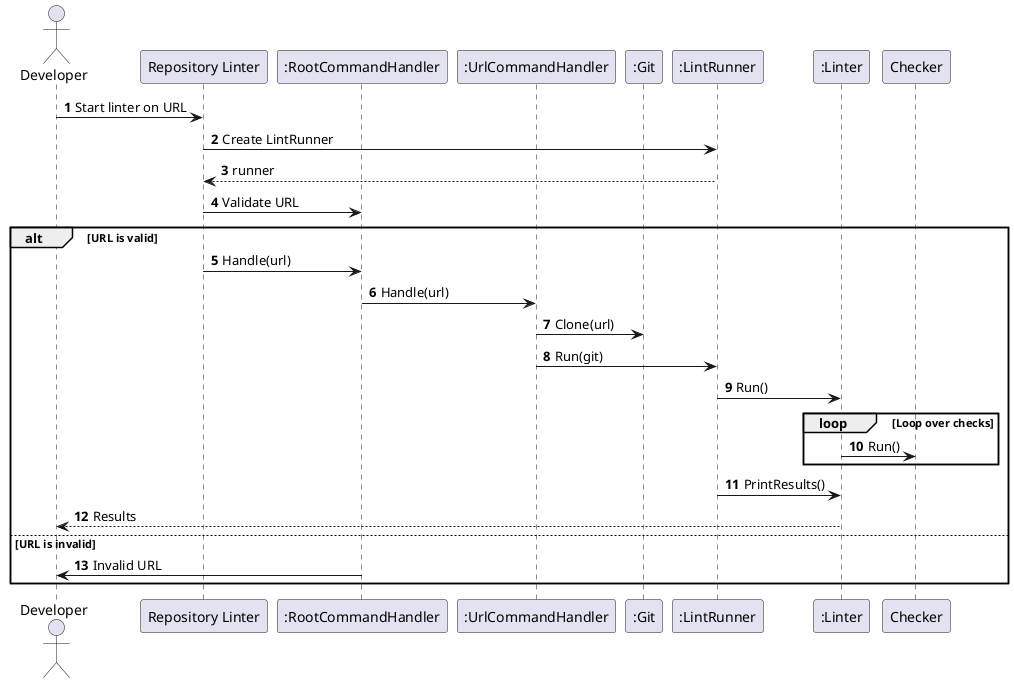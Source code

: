 @startuml
'https://plantuml.com/sequence-diagram

autonumber

actor Developer

participant "Repository Linter" as RL
participant ":RootCommandHandler" as RCH
participant ":UrlCommandHandler" as UCH
participant ":Git" as G
participant ":LintRunner" as LR
participant ":Linter" as L
participant "Checker" as C


Developer -> RL: Start linter on URL
RL -> LR: Create LintRunner
RL <-- LR: runner
RL -> RCH: Validate URL

alt URL is valid
    RL -> RCH : Handle(url)
    RCH -> UCH: Handle(url)
    UCH -> G : Clone(url)
    UCH -> LR : Run(git)
    LR -> L : Run()
    
    loop Loop over checks
        L -> C : Run()
    end
    
    LR -> L : PrintResults()
    L --> Developer : Results
else URL is invalid
    RCH -> Developer: Invalid URL
end

@enduml